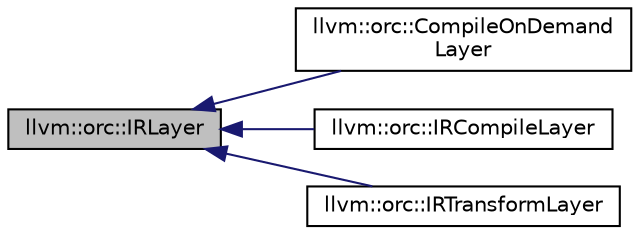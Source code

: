 digraph "llvm::orc::IRLayer"
{
 // LATEX_PDF_SIZE
  bgcolor="transparent";
  edge [fontname="Helvetica",fontsize="10",labelfontname="Helvetica",labelfontsize="10"];
  node [fontname="Helvetica",fontsize="10",shape="box"];
  rankdir="LR";
  Node1 [label="llvm::orc::IRLayer",height=0.2,width=0.4,color="black", fillcolor="grey75", style="filled", fontcolor="black",tooltip="Interface for layers that accept LLVM IR."];
  Node1 -> Node2 [dir="back",color="midnightblue",fontsize="10",style="solid",fontname="Helvetica"];
  Node2 [label="llvm::orc::CompileOnDemand\lLayer",height=0.2,width=0.4,color="black",URL="$classllvm_1_1orc_1_1CompileOnDemandLayer.html",tooltip=" "];
  Node1 -> Node3 [dir="back",color="midnightblue",fontsize="10",style="solid",fontname="Helvetica"];
  Node3 [label="llvm::orc::IRCompileLayer",height=0.2,width=0.4,color="black",URL="$classllvm_1_1orc_1_1IRCompileLayer.html",tooltip=" "];
  Node1 -> Node4 [dir="back",color="midnightblue",fontsize="10",style="solid",fontname="Helvetica"];
  Node4 [label="llvm::orc::IRTransformLayer",height=0.2,width=0.4,color="black",URL="$classllvm_1_1orc_1_1IRTransformLayer.html",tooltip=" "];
}
